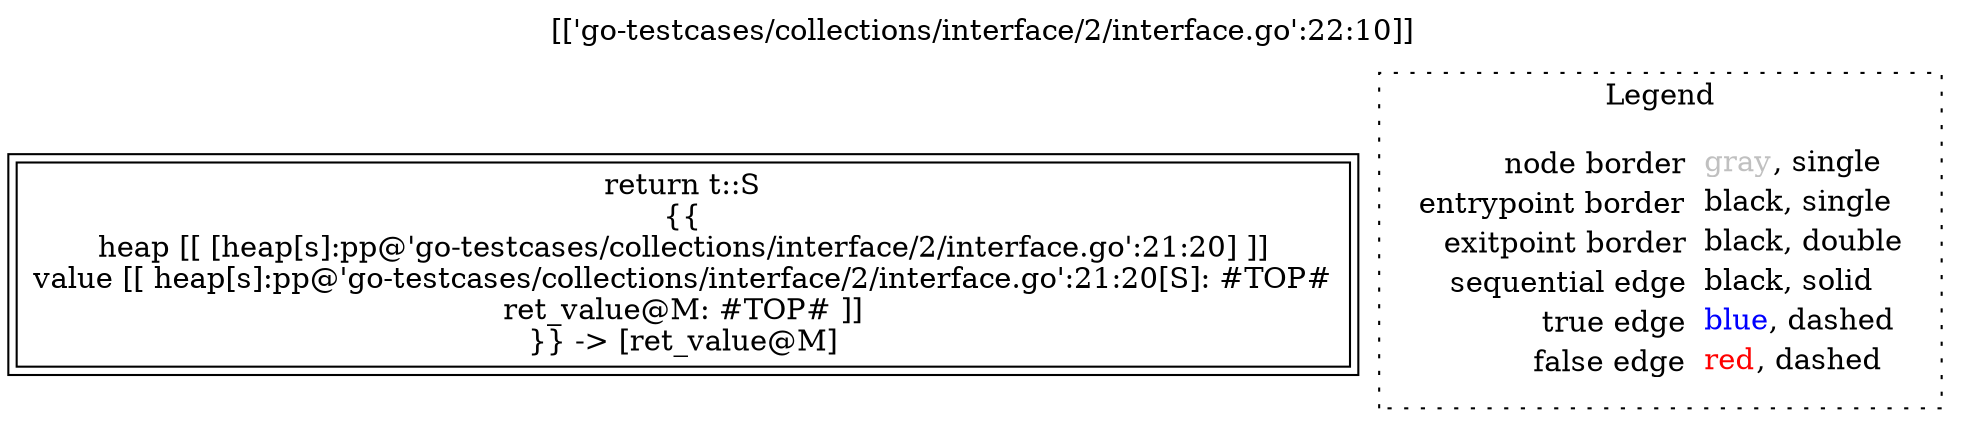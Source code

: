 digraph {
	labelloc="t";
	label="[['go-testcases/collections/interface/2/interface.go':22:10]]";
	"node0" [shape="rect",color="black",peripheries="2",label=<return t::S<BR/>{{<BR/>heap [[ [heap[s]:pp@'go-testcases/collections/interface/2/interface.go':21:20] ]]<BR/>value [[ heap[s]:pp@'go-testcases/collections/interface/2/interface.go':21:20[S]: #TOP#<BR/>ret_value@M: #TOP# ]]<BR/>}} -&gt; [ret_value@M]>];
subgraph cluster_legend {
	label="Legend";
	style=dotted;
	node [shape=plaintext];
	"legend" [label=<<table border="0" cellpadding="2" cellspacing="0" cellborder="0"><tr><td align="right">node border&nbsp;</td><td align="left"><font color="gray">gray</font>, single</td></tr><tr><td align="right">entrypoint border&nbsp;</td><td align="left"><font color="black">black</font>, single</td></tr><tr><td align="right">exitpoint border&nbsp;</td><td align="left"><font color="black">black</font>, double</td></tr><tr><td align="right">sequential edge&nbsp;</td><td align="left"><font color="black">black</font>, solid</td></tr><tr><td align="right">true edge&nbsp;</td><td align="left"><font color="blue">blue</font>, dashed</td></tr><tr><td align="right">false edge&nbsp;</td><td align="left"><font color="red">red</font>, dashed</td></tr></table>>];
}

}
